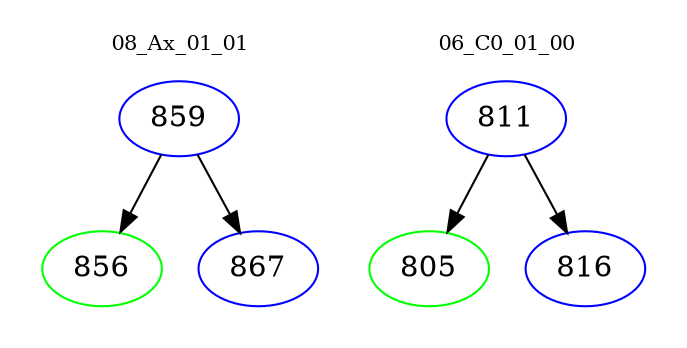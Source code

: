 digraph{
subgraph cluster_0 {
color = white
label = "08_Ax_01_01";
fontsize=10;
T0_859 [label="859", color="blue"]
T0_859 -> T0_856 [color="black"]
T0_856 [label="856", color="green"]
T0_859 -> T0_867 [color="black"]
T0_867 [label="867", color="blue"]
}
subgraph cluster_1 {
color = white
label = "06_C0_01_00";
fontsize=10;
T1_811 [label="811", color="blue"]
T1_811 -> T1_805 [color="black"]
T1_805 [label="805", color="green"]
T1_811 -> T1_816 [color="black"]
T1_816 [label="816", color="blue"]
}
}
